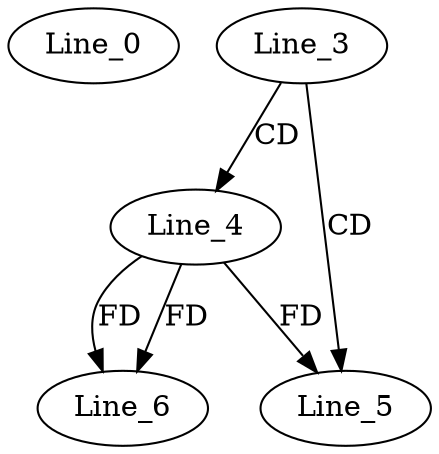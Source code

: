 digraph G {
  Line_0;
  Line_3;
  Line_4;
  Line_5;
  Line_6;
  Line_6;
  Line_3 -> Line_4 [ label="CD" ];
  Line_3 -> Line_5 [ label="CD" ];
  Line_4 -> Line_5 [ label="FD" ];
  Line_4 -> Line_6 [ label="FD" ];
  Line_4 -> Line_6 [ label="FD" ];
}
